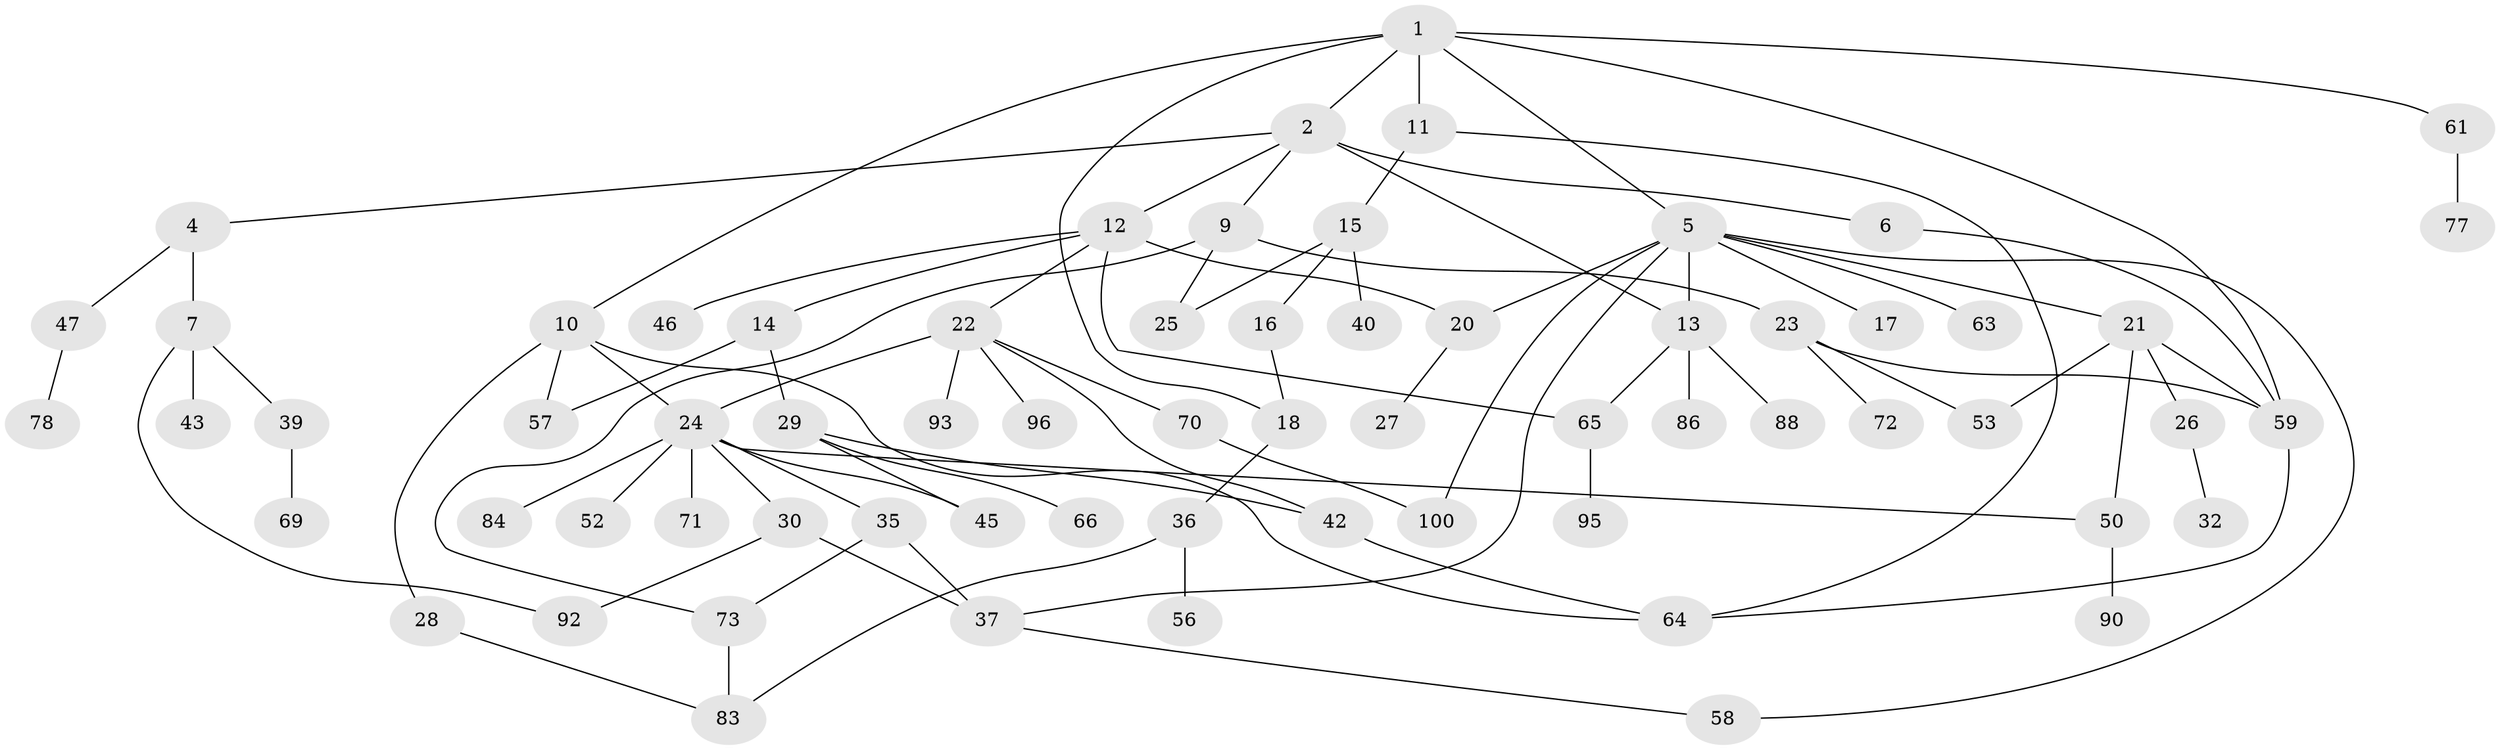 // original degree distribution, {4: 0.17, 3: 0.18, 8: 0.02, 2: 0.27, 5: 0.03, 6: 0.02, 1: 0.31}
// Generated by graph-tools (version 1.1) at 2025/38/02/21/25 10:38:52]
// undirected, 67 vertices, 91 edges
graph export_dot {
graph [start="1"]
  node [color=gray90,style=filled];
  1 [super="+8"];
  2 [super="+3"];
  4;
  5 [super="+38"];
  6;
  7 [super="+19"];
  9 [super="+68"];
  10 [super="+67"];
  11 [super="+55"];
  12 [super="+89"];
  13 [super="+79"];
  14 [super="+94"];
  15 [super="+49"];
  16;
  17;
  18 [super="+76"];
  20;
  21;
  22 [super="+54"];
  23 [super="+62"];
  24 [super="+34"];
  25 [super="+44"];
  26;
  27;
  28;
  29 [super="+33"];
  30 [super="+31"];
  32;
  35 [super="+41"];
  36;
  37 [super="+51"];
  39 [super="+48"];
  40;
  42 [super="+80"];
  43;
  45;
  46;
  47;
  50 [super="+82"];
  52 [super="+74"];
  53;
  56 [super="+85"];
  57 [super="+60"];
  58 [super="+99"];
  59 [super="+75"];
  61;
  63;
  64 [super="+97"];
  65 [super="+87"];
  66;
  69;
  70;
  71;
  72;
  73;
  77 [super="+81"];
  78 [super="+98"];
  83 [super="+91"];
  84;
  86;
  88;
  90;
  92;
  93;
  95;
  96;
  100;
  1 -- 2;
  1 -- 5;
  1 -- 10;
  1 -- 11;
  1 -- 59;
  1 -- 61;
  1 -- 18;
  2 -- 12;
  2 -- 13;
  2 -- 9;
  2 -- 4;
  2 -- 6;
  4 -- 7;
  4 -- 47;
  5 -- 17;
  5 -- 21;
  5 -- 58;
  5 -- 63;
  5 -- 100;
  5 -- 13;
  5 -- 20;
  5 -- 37;
  6 -- 59;
  7 -- 43;
  7 -- 92;
  7 -- 39;
  9 -- 23;
  9 -- 25;
  9 -- 73;
  10 -- 24;
  10 -- 28;
  10 -- 64;
  10 -- 57;
  11 -- 15;
  11 -- 64;
  12 -- 14;
  12 -- 20;
  12 -- 22;
  12 -- 46;
  12 -- 65;
  13 -- 65;
  13 -- 86;
  13 -- 88;
  14 -- 29;
  14 -- 57;
  15 -- 16;
  15 -- 40;
  15 -- 25;
  16 -- 18;
  18 -- 36;
  20 -- 27;
  21 -- 26;
  21 -- 50;
  21 -- 59;
  21 -- 53;
  22 -- 70;
  22 -- 93;
  22 -- 24;
  22 -- 42;
  22 -- 96;
  23 -- 53 [weight=2];
  23 -- 59;
  23 -- 72;
  24 -- 30;
  24 -- 35;
  24 -- 52;
  24 -- 71;
  24 -- 84;
  24 -- 50;
  24 -- 45;
  26 -- 32;
  28 -- 83;
  29 -- 42;
  29 -- 45;
  29 -- 66;
  30 -- 92;
  30 -- 37;
  35 -- 37;
  35 -- 73;
  36 -- 56;
  36 -- 83;
  37 -- 58;
  39 -- 69;
  42 -- 64;
  47 -- 78;
  50 -- 90;
  59 -- 64;
  61 -- 77;
  65 -- 95;
  70 -- 100;
  73 -- 83;
}
